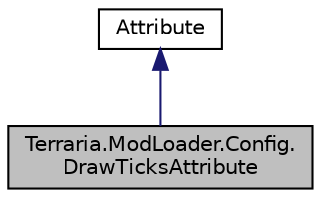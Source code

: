 digraph "Terraria.ModLoader.Config.DrawTicksAttribute"
{
  edge [fontname="Helvetica",fontsize="10",labelfontname="Helvetica",labelfontsize="10"];
  node [fontname="Helvetica",fontsize="10",shape=record];
  Node2 [label="Terraria.ModLoader.Config.\lDrawTicksAttribute",height=0.2,width=0.4,color="black", fillcolor="grey75", style="filled", fontcolor="black"];
  Node3 -> Node2 [dir="back",color="midnightblue",fontsize="10",style="solid",fontname="Helvetica"];
  Node3 [label="Attribute",height=0.2,width=0.4,color="black", fillcolor="white", style="filled",URL="$class_attribute.html"];
}
